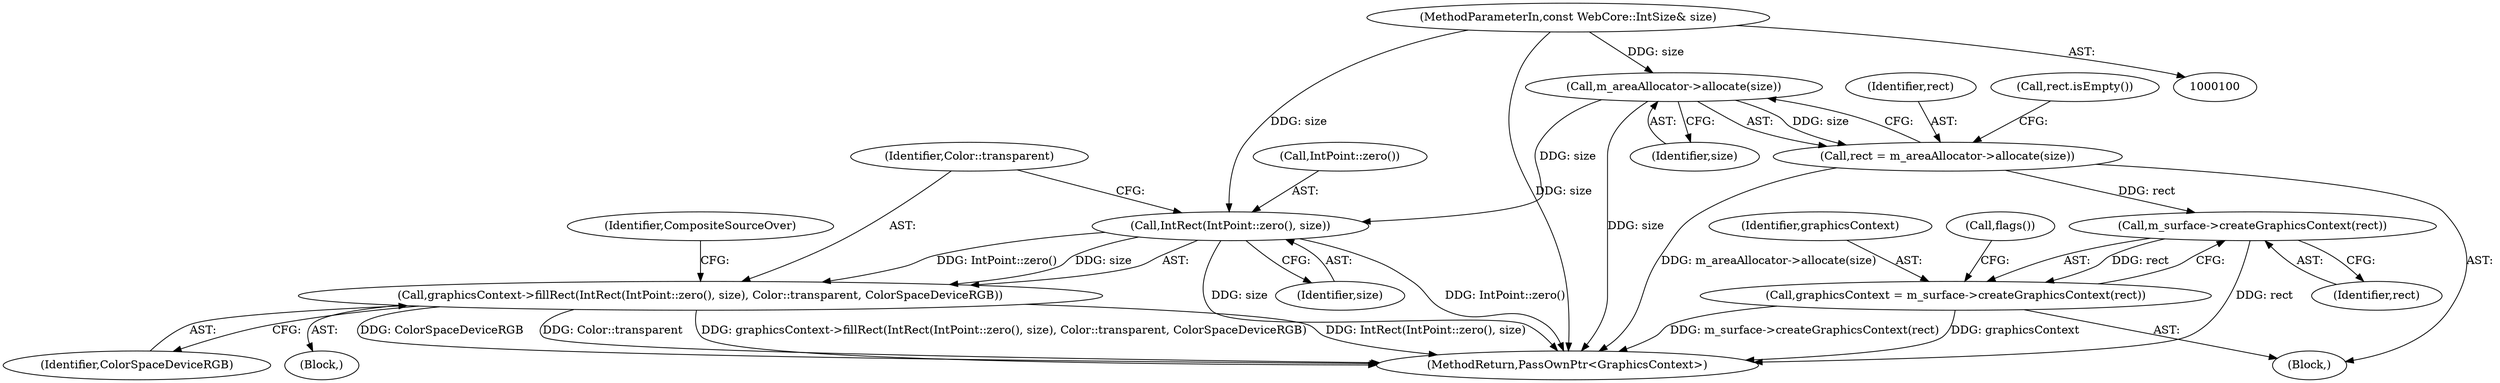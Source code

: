 digraph "0_Chrome_d31f450c723ba46b53c1762e51188557447d85fd_2@API" {
"1000112" [label="(Call,m_areaAllocator->allocate(size))"];
"1000102" [label="(MethodParameterIn,const WebCore::IntSize& size)"];
"1000110" [label="(Call,rect = m_areaAllocator->allocate(size))"];
"1000126" [label="(Call,m_surface->createGraphicsContext(rect))"];
"1000124" [label="(Call,graphicsContext = m_surface->createGraphicsContext(rect))"];
"1000136" [label="(Call,IntRect(IntPoint::zero(), size))"];
"1000135" [label="(Call,graphicsContext->fillRect(IntRect(IntPoint::zero(), size), Color::transparent, ColorSpaceDeviceRGB))"];
"1000137" [label="(Call,IntPoint::zero())"];
"1000124" [label="(Call,graphicsContext = m_surface->createGraphicsContext(rect))"];
"1000102" [label="(MethodParameterIn,const WebCore::IntSize& size)"];
"1000126" [label="(Call,m_surface->createGraphicsContext(rect))"];
"1000127" [label="(Identifier,rect)"];
"1000112" [label="(Call,m_areaAllocator->allocate(size))"];
"1000139" [label="(Identifier,Color::transparent)"];
"1000125" [label="(Identifier,graphicsContext)"];
"1000115" [label="(Call,rect.isEmpty())"];
"1000136" [label="(Call,IntRect(IntPoint::zero(), size))"];
"1000132" [label="(Block,)"];
"1000110" [label="(Call,rect = m_areaAllocator->allocate(size))"];
"1000104" [label="(Block,)"];
"1000138" [label="(Identifier,size)"];
"1000113" [label="(Identifier,size)"];
"1000111" [label="(Identifier,rect)"];
"1000145" [label="(MethodReturn,PassOwnPtr<GraphicsContext>)"];
"1000140" [label="(Identifier,ColorSpaceDeviceRGB)"];
"1000142" [label="(Identifier,CompositeSourceOver)"];
"1000135" [label="(Call,graphicsContext->fillRect(IntRect(IntPoint::zero(), size), Color::transparent, ColorSpaceDeviceRGB))"];
"1000130" [label="(Call,flags())"];
"1000112" -> "1000110"  [label="AST: "];
"1000112" -> "1000113"  [label="CFG: "];
"1000113" -> "1000112"  [label="AST: "];
"1000110" -> "1000112"  [label="CFG: "];
"1000112" -> "1000145"  [label="DDG: size"];
"1000112" -> "1000110"  [label="DDG: size"];
"1000102" -> "1000112"  [label="DDG: size"];
"1000112" -> "1000136"  [label="DDG: size"];
"1000102" -> "1000100"  [label="AST: "];
"1000102" -> "1000145"  [label="DDG: size"];
"1000102" -> "1000136"  [label="DDG: size"];
"1000110" -> "1000104"  [label="AST: "];
"1000111" -> "1000110"  [label="AST: "];
"1000115" -> "1000110"  [label="CFG: "];
"1000110" -> "1000145"  [label="DDG: m_areaAllocator->allocate(size)"];
"1000110" -> "1000126"  [label="DDG: rect"];
"1000126" -> "1000124"  [label="AST: "];
"1000126" -> "1000127"  [label="CFG: "];
"1000127" -> "1000126"  [label="AST: "];
"1000124" -> "1000126"  [label="CFG: "];
"1000126" -> "1000145"  [label="DDG: rect"];
"1000126" -> "1000124"  [label="DDG: rect"];
"1000124" -> "1000104"  [label="AST: "];
"1000125" -> "1000124"  [label="AST: "];
"1000130" -> "1000124"  [label="CFG: "];
"1000124" -> "1000145"  [label="DDG: graphicsContext"];
"1000124" -> "1000145"  [label="DDG: m_surface->createGraphicsContext(rect)"];
"1000136" -> "1000135"  [label="AST: "];
"1000136" -> "1000138"  [label="CFG: "];
"1000137" -> "1000136"  [label="AST: "];
"1000138" -> "1000136"  [label="AST: "];
"1000139" -> "1000136"  [label="CFG: "];
"1000136" -> "1000145"  [label="DDG: size"];
"1000136" -> "1000145"  [label="DDG: IntPoint::zero()"];
"1000136" -> "1000135"  [label="DDG: IntPoint::zero()"];
"1000136" -> "1000135"  [label="DDG: size"];
"1000135" -> "1000132"  [label="AST: "];
"1000135" -> "1000140"  [label="CFG: "];
"1000139" -> "1000135"  [label="AST: "];
"1000140" -> "1000135"  [label="AST: "];
"1000142" -> "1000135"  [label="CFG: "];
"1000135" -> "1000145"  [label="DDG: ColorSpaceDeviceRGB"];
"1000135" -> "1000145"  [label="DDG: Color::transparent"];
"1000135" -> "1000145"  [label="DDG: graphicsContext->fillRect(IntRect(IntPoint::zero(), size), Color::transparent, ColorSpaceDeviceRGB)"];
"1000135" -> "1000145"  [label="DDG: IntRect(IntPoint::zero(), size)"];
}
